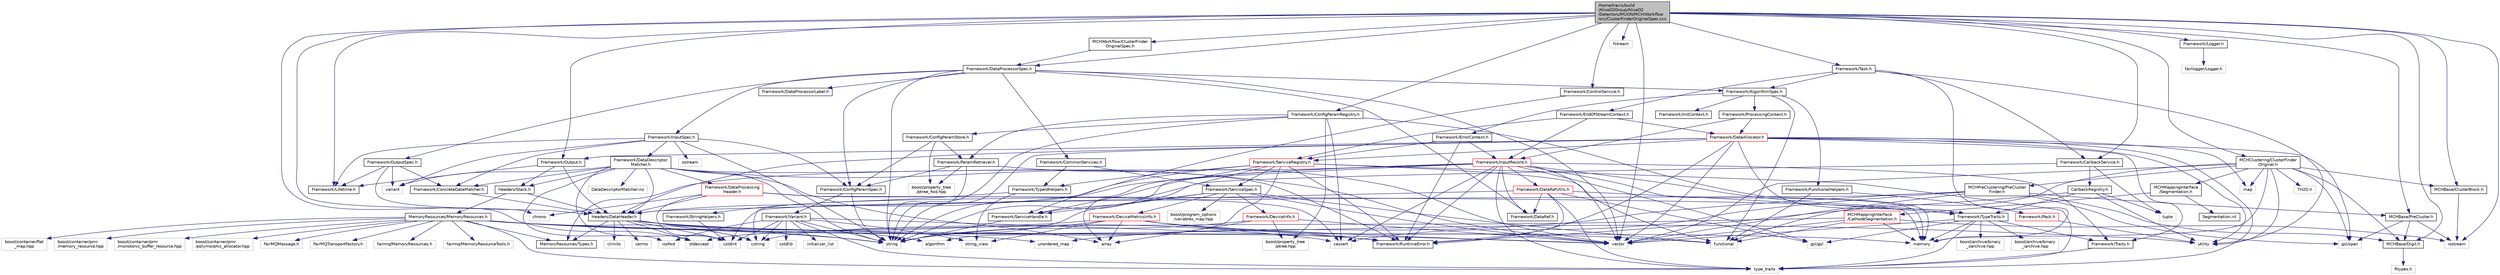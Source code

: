 digraph "/home/travis/build/AliceO2Group/AliceO2/Detectors/MUON/MCH/Workflow/src/ClusterFinderOriginalSpec.cxx"
{
 // INTERACTIVE_SVG=YES
  bgcolor="transparent";
  edge [fontname="Helvetica",fontsize="10",labelfontname="Helvetica",labelfontsize="10"];
  node [fontname="Helvetica",fontsize="10",shape=record];
  Node0 [label="/home/travis/build\l/AliceO2Group/AliceO2\l/Detectors/MUON/MCH/Workflow\l/src/ClusterFinderOriginalSpec.cxx",height=0.2,width=0.4,color="black", fillcolor="grey75", style="filled", fontcolor="black"];
  Node0 -> Node1 [color="midnightblue",fontsize="10",style="solid",fontname="Helvetica"];
  Node1 [label="MCHWorkflow/ClusterFinder\lOriginalSpec.h",height=0.2,width=0.4,color="black",URL="$d2/db4/ClusterFinderOriginalSpec_8h.html",tooltip="Definition of a data processor to run the original MLEM cluster finder. "];
  Node1 -> Node2 [color="midnightblue",fontsize="10",style="solid",fontname="Helvetica"];
  Node2 [label="Framework/DataProcessorSpec.h",height=0.2,width=0.4,color="black",URL="$d0/df4/DataProcessorSpec_8h.html"];
  Node2 -> Node3 [color="midnightblue",fontsize="10",style="solid",fontname="Helvetica"];
  Node3 [label="Framework/AlgorithmSpec.h",height=0.2,width=0.4,color="black",URL="$d0/d14/AlgorithmSpec_8h.html"];
  Node3 -> Node4 [color="midnightblue",fontsize="10",style="solid",fontname="Helvetica"];
  Node4 [label="Framework/ProcessingContext.h",height=0.2,width=0.4,color="black",URL="$de/d6a/ProcessingContext_8h.html"];
  Node4 -> Node5 [color="midnightblue",fontsize="10",style="solid",fontname="Helvetica"];
  Node5 [label="Framework/InputRecord.h",height=0.2,width=0.4,color="red",URL="$d6/d5c/InputRecord_8h.html"];
  Node5 -> Node6 [color="midnightblue",fontsize="10",style="solid",fontname="Helvetica"];
  Node6 [label="Framework/DataRef.h",height=0.2,width=0.4,color="black",URL="$d5/dfb/DataRef_8h.html"];
  Node5 -> Node7 [color="midnightblue",fontsize="10",style="solid",fontname="Helvetica"];
  Node7 [label="Framework/DataRefUtils.h",height=0.2,width=0.4,color="red",URL="$d5/db8/DataRefUtils_8h.html"];
  Node7 -> Node6 [color="midnightblue",fontsize="10",style="solid",fontname="Helvetica"];
  Node7 -> Node23 [color="midnightblue",fontsize="10",style="solid",fontname="Helvetica"];
  Node23 [label="Framework/TypeTraits.h",height=0.2,width=0.4,color="black",URL="$d0/d95/TypeTraits_8h.html"];
  Node23 -> Node24 [color="midnightblue",fontsize="10",style="solid",fontname="Helvetica"];
  Node24 [label="type_traits",height=0.2,width=0.4,color="grey75"];
  Node23 -> Node25 [color="midnightblue",fontsize="10",style="solid",fontname="Helvetica"];
  Node25 [label="vector",height=0.2,width=0.4,color="grey75"];
  Node23 -> Node18 [color="midnightblue",fontsize="10",style="solid",fontname="Helvetica"];
  Node18 [label="memory",height=0.2,width=0.4,color="grey75"];
  Node23 -> Node26 [color="midnightblue",fontsize="10",style="solid",fontname="Helvetica"];
  Node26 [label="Framework/Traits.h",height=0.2,width=0.4,color="black",URL="$db/d31/Traits_8h.html"];
  Node26 -> Node24 [color="midnightblue",fontsize="10",style="solid",fontname="Helvetica"];
  Node23 -> Node27 [color="midnightblue",fontsize="10",style="solid",fontname="Helvetica"];
  Node27 [label="boost/archive/binary\l_iarchive.hpp",height=0.2,width=0.4,color="grey75"];
  Node23 -> Node28 [color="midnightblue",fontsize="10",style="solid",fontname="Helvetica"];
  Node28 [label="boost/archive/binary\l_oarchive.hpp",height=0.2,width=0.4,color="grey75"];
  Node23 -> Node29 [color="midnightblue",fontsize="10",style="solid",fontname="Helvetica"];
  Node29 [label="gsl/gsl",height=0.2,width=0.4,color="grey75"];
  Node7 -> Node46 [color="midnightblue",fontsize="10",style="solid",fontname="Helvetica"];
  Node46 [label="Headers/DataHeader.h",height=0.2,width=0.4,color="black",URL="$dc/dcd/DataHeader_8h.html"];
  Node46 -> Node47 [color="midnightblue",fontsize="10",style="solid",fontname="Helvetica"];
  Node47 [label="cstdint",height=0.2,width=0.4,color="grey75"];
  Node46 -> Node18 [color="midnightblue",fontsize="10",style="solid",fontname="Helvetica"];
  Node46 -> Node48 [color="midnightblue",fontsize="10",style="solid",fontname="Helvetica"];
  Node48 [label="cassert",height=0.2,width=0.4,color="grey75"];
  Node46 -> Node49 [color="midnightblue",fontsize="10",style="solid",fontname="Helvetica"];
  Node49 [label="cstring",height=0.2,width=0.4,color="grey75"];
  Node46 -> Node50 [color="midnightblue",fontsize="10",style="solid",fontname="Helvetica"];
  Node50 [label="algorithm",height=0.2,width=0.4,color="grey75"];
  Node46 -> Node51 [color="midnightblue",fontsize="10",style="solid",fontname="Helvetica"];
  Node51 [label="stdexcept",height=0.2,width=0.4,color="grey75"];
  Node46 -> Node52 [color="midnightblue",fontsize="10",style="solid",fontname="Helvetica"];
  Node52 [label="string",height=0.2,width=0.4,color="grey75"];
  Node46 -> Node53 [color="midnightblue",fontsize="10",style="solid",fontname="Helvetica"];
  Node53 [label="climits",height=0.2,width=0.4,color="grey75"];
  Node46 -> Node20 [color="midnightblue",fontsize="10",style="solid",fontname="Helvetica"];
  Node20 [label="MemoryResources/Types.h",height=0.2,width=0.4,color="black",URL="$d7/df8/Types_8h.html"];
  Node46 -> Node54 [color="midnightblue",fontsize="10",style="solid",fontname="Helvetica"];
  Node54 [label="cerrno",height=0.2,width=0.4,color="grey75"];
  Node7 -> Node11 [color="midnightblue",fontsize="10",style="solid",fontname="Helvetica"];
  Node11 [label="Framework/RuntimeError.h",height=0.2,width=0.4,color="black",URL="$d1/d76/RuntimeError_8h.html"];
  Node7 -> Node29 [color="midnightblue",fontsize="10",style="solid",fontname="Helvetica"];
  Node7 -> Node24 [color="midnightblue",fontsize="10",style="solid",fontname="Helvetica"];
  Node5 -> Node23 [color="midnightblue",fontsize="10",style="solid",fontname="Helvetica"];
  Node5 -> Node26 [color="midnightblue",fontsize="10",style="solid",fontname="Helvetica"];
  Node5 -> Node11 [color="midnightblue",fontsize="10",style="solid",fontname="Helvetica"];
  Node5 -> Node20 [color="midnightblue",fontsize="10",style="solid",fontname="Helvetica"];
  Node5 -> Node46 [color="midnightblue",fontsize="10",style="solid",fontname="Helvetica"];
  Node5 -> Node29 [color="midnightblue",fontsize="10",style="solid",fontname="Helvetica"];
  Node5 -> Node52 [color="midnightblue",fontsize="10",style="solid",fontname="Helvetica"];
  Node5 -> Node25 [color="midnightblue",fontsize="10",style="solid",fontname="Helvetica"];
  Node5 -> Node49 [color="midnightblue",fontsize="10",style="solid",fontname="Helvetica"];
  Node5 -> Node48 [color="midnightblue",fontsize="10",style="solid",fontname="Helvetica"];
  Node5 -> Node18 [color="midnightblue",fontsize="10",style="solid",fontname="Helvetica"];
  Node5 -> Node24 [color="midnightblue",fontsize="10",style="solid",fontname="Helvetica"];
  Node4 -> Node93 [color="midnightblue",fontsize="10",style="solid",fontname="Helvetica"];
  Node93 [label="Framework/DataAllocator.h",height=0.2,width=0.4,color="red",URL="$d1/d28/DataAllocator_8h.html"];
  Node93 -> Node82 [color="midnightblue",fontsize="10",style="solid",fontname="Helvetica"];
  Node82 [label="Framework/Output.h",height=0.2,width=0.4,color="black",URL="$d3/ddf/Output_8h.html"];
  Node82 -> Node46 [color="midnightblue",fontsize="10",style="solid",fontname="Helvetica"];
  Node82 -> Node55 [color="midnightblue",fontsize="10",style="solid",fontname="Helvetica"];
  Node55 [label="Framework/Lifetime.h",height=0.2,width=0.4,color="black",URL="$dc/dca/Lifetime_8h.html"];
  Node82 -> Node63 [color="midnightblue",fontsize="10",style="solid",fontname="Helvetica"];
  Node63 [label="Headers/Stack.h",height=0.2,width=0.4,color="black",URL="$d4/d00/Headers_2include_2Headers_2Stack_8h.html"];
  Node63 -> Node64 [color="midnightblue",fontsize="10",style="solid",fontname="Helvetica"];
  Node64 [label="MemoryResources/MemoryResources.h",height=0.2,width=0.4,color="black",URL="$dc/d03/MemoryResources_8h.html"];
  Node64 -> Node65 [color="midnightblue",fontsize="10",style="solid",fontname="Helvetica"];
  Node65 [label="boost/container/flat\l_map.hpp",height=0.2,width=0.4,color="grey75"];
  Node64 -> Node66 [color="midnightblue",fontsize="10",style="solid",fontname="Helvetica"];
  Node66 [label="boost/container/pmr\l/memory_resource.hpp",height=0.2,width=0.4,color="grey75"];
  Node64 -> Node67 [color="midnightblue",fontsize="10",style="solid",fontname="Helvetica"];
  Node67 [label="boost/container/pmr\l/monotonic_buffer_resource.hpp",height=0.2,width=0.4,color="grey75"];
  Node64 -> Node68 [color="midnightblue",fontsize="10",style="solid",fontname="Helvetica"];
  Node68 [label="boost/container/pmr\l/polymorphic_allocator.hpp",height=0.2,width=0.4,color="grey75"];
  Node64 -> Node49 [color="midnightblue",fontsize="10",style="solid",fontname="Helvetica"];
  Node64 -> Node52 [color="midnightblue",fontsize="10",style="solid",fontname="Helvetica"];
  Node64 -> Node24 [color="midnightblue",fontsize="10",style="solid",fontname="Helvetica"];
  Node64 -> Node31 [color="midnightblue",fontsize="10",style="solid",fontname="Helvetica"];
  Node31 [label="utility",height=0.2,width=0.4,color="grey75"];
  Node64 -> Node25 [color="midnightblue",fontsize="10",style="solid",fontname="Helvetica"];
  Node64 -> Node69 [color="midnightblue",fontsize="10",style="solid",fontname="Helvetica"];
  Node69 [label="unordered_map",height=0.2,width=0.4,color="grey75"];
  Node64 -> Node70 [color="midnightblue",fontsize="10",style="solid",fontname="Helvetica"];
  Node70 [label="FairMQMessage.h",height=0.2,width=0.4,color="grey75"];
  Node64 -> Node71 [color="midnightblue",fontsize="10",style="solid",fontname="Helvetica"];
  Node71 [label="FairMQTransportFactory.h",height=0.2,width=0.4,color="grey75"];
  Node64 -> Node72 [color="midnightblue",fontsize="10",style="solid",fontname="Helvetica"];
  Node72 [label="fairmq/MemoryResources.h",height=0.2,width=0.4,color="grey75"];
  Node64 -> Node73 [color="midnightblue",fontsize="10",style="solid",fontname="Helvetica"];
  Node73 [label="fairmq/MemoryResourceTools.h",height=0.2,width=0.4,color="grey75"];
  Node64 -> Node20 [color="midnightblue",fontsize="10",style="solid",fontname="Helvetica"];
  Node63 -> Node46 [color="midnightblue",fontsize="10",style="solid",fontname="Helvetica"];
  Node93 -> Node23 [color="midnightblue",fontsize="10",style="solid",fontname="Helvetica"];
  Node93 -> Node26 [color="midnightblue",fontsize="10",style="solid",fontname="Helvetica"];
  Node93 -> Node106 [color="midnightblue",fontsize="10",style="solid",fontname="Helvetica"];
  Node106 [label="Framework/ServiceRegistry.h",height=0.2,width=0.4,color="red",URL="$d8/d17/ServiceRegistry_8h.html"];
  Node106 -> Node107 [color="midnightblue",fontsize="10",style="solid",fontname="Helvetica"];
  Node107 [label="Framework/ServiceHandle.h",height=0.2,width=0.4,color="black",URL="$d3/d28/ServiceHandle_8h.html"];
  Node107 -> Node52 [color="midnightblue",fontsize="10",style="solid",fontname="Helvetica"];
  Node106 -> Node108 [color="midnightblue",fontsize="10",style="solid",fontname="Helvetica"];
  Node108 [label="Framework/ServiceSpec.h",height=0.2,width=0.4,color="black",URL="$d4/d61/ServiceSpec_8h.html"];
  Node108 -> Node107 [color="midnightblue",fontsize="10",style="solid",fontname="Helvetica"];
  Node108 -> Node109 [color="midnightblue",fontsize="10",style="solid",fontname="Helvetica"];
  Node109 [label="Framework/DeviceMetricsInfo.h",height=0.2,width=0.4,color="red",URL="$dc/df0/DeviceMetricsInfo_8h.html"];
  Node109 -> Node11 [color="midnightblue",fontsize="10",style="solid",fontname="Helvetica"];
  Node109 -> Node32 [color="midnightblue",fontsize="10",style="solid",fontname="Helvetica"];
  Node32 [label="array",height=0.2,width=0.4,color="grey75"];
  Node109 -> Node49 [color="midnightblue",fontsize="10",style="solid",fontname="Helvetica"];
  Node109 -> Node88 [color="midnightblue",fontsize="10",style="solid",fontname="Helvetica"];
  Node88 [label="functional",height=0.2,width=0.4,color="grey75"];
  Node109 -> Node52 [color="midnightblue",fontsize="10",style="solid",fontname="Helvetica"];
  Node109 -> Node80 [color="midnightblue",fontsize="10",style="solid",fontname="Helvetica"];
  Node80 [label="string_view",height=0.2,width=0.4,color="grey75"];
  Node109 -> Node25 [color="midnightblue",fontsize="10",style="solid",fontname="Helvetica"];
  Node108 -> Node110 [color="midnightblue",fontsize="10",style="solid",fontname="Helvetica"];
  Node110 [label="Framework/DeviceInfo.h",height=0.2,width=0.4,color="red",URL="$d7/d58/DeviceInfo_8h.html"];
  Node110 -> Node52 [color="midnightblue",fontsize="10",style="solid",fontname="Helvetica"];
  Node110 -> Node25 [color="midnightblue",fontsize="10",style="solid",fontname="Helvetica"];
  Node110 -> Node32 [color="midnightblue",fontsize="10",style="solid",fontname="Helvetica"];
  Node110 -> Node116 [color="midnightblue",fontsize="10",style="solid",fontname="Helvetica"];
  Node116 [label="boost/property_tree\l/ptree.hpp",height=0.2,width=0.4,color="grey75"];
  Node108 -> Node88 [color="midnightblue",fontsize="10",style="solid",fontname="Helvetica"];
  Node108 -> Node52 [color="midnightblue",fontsize="10",style="solid",fontname="Helvetica"];
  Node108 -> Node25 [color="midnightblue",fontsize="10",style="solid",fontname="Helvetica"];
  Node108 -> Node117 [color="midnightblue",fontsize="10",style="solid",fontname="Helvetica"];
  Node117 [label="boost/program_options\l/variables_map.hpp",height=0.2,width=0.4,color="grey75"];
  Node106 -> Node119 [color="midnightblue",fontsize="10",style="solid",fontname="Helvetica"];
  Node119 [label="Framework/TypeIdHelpers.h",height=0.2,width=0.4,color="black",URL="$d2/d9a/TypeIdHelpers_8h.html"];
  Node119 -> Node80 [color="midnightblue",fontsize="10",style="solid",fontname="Helvetica"];
  Node119 -> Node120 [color="midnightblue",fontsize="10",style="solid",fontname="Helvetica"];
  Node120 [label="Framework/StringHelpers.h",height=0.2,width=0.4,color="black",URL="$db/dff/StringHelpers_8h.html"];
  Node120 -> Node47 [color="midnightblue",fontsize="10",style="solid",fontname="Helvetica"];
  Node106 -> Node11 [color="midnightblue",fontsize="10",style="solid",fontname="Helvetica"];
  Node106 -> Node50 [color="midnightblue",fontsize="10",style="solid",fontname="Helvetica"];
  Node106 -> Node32 [color="midnightblue",fontsize="10",style="solid",fontname="Helvetica"];
  Node106 -> Node88 [color="midnightblue",fontsize="10",style="solid",fontname="Helvetica"];
  Node106 -> Node52 [color="midnightblue",fontsize="10",style="solid",fontname="Helvetica"];
  Node106 -> Node24 [color="midnightblue",fontsize="10",style="solid",fontname="Helvetica"];
  Node93 -> Node11 [color="midnightblue",fontsize="10",style="solid",fontname="Helvetica"];
  Node93 -> Node46 [color="midnightblue",fontsize="10",style="solid",fontname="Helvetica"];
  Node93 -> Node17 [color="midnightblue",fontsize="10",style="solid",fontname="Helvetica"];
  Node17 [label="gsl/span",height=0.2,width=0.4,color="grey75"];
  Node93 -> Node25 [color="midnightblue",fontsize="10",style="solid",fontname="Helvetica"];
  Node93 -> Node34 [color="midnightblue",fontsize="10",style="solid",fontname="Helvetica"];
  Node34 [label="map",height=0.2,width=0.4,color="grey75"];
  Node93 -> Node52 [color="midnightblue",fontsize="10",style="solid",fontname="Helvetica"];
  Node93 -> Node31 [color="midnightblue",fontsize="10",style="solid",fontname="Helvetica"];
  Node93 -> Node24 [color="midnightblue",fontsize="10",style="solid",fontname="Helvetica"];
  Node3 -> Node125 [color="midnightblue",fontsize="10",style="solid",fontname="Helvetica"];
  Node125 [label="Framework/ErrorContext.h",height=0.2,width=0.4,color="black",URL="$d7/dad/ErrorContext_8h.html"];
  Node125 -> Node5 [color="midnightblue",fontsize="10",style="solid",fontname="Helvetica"];
  Node125 -> Node106 [color="midnightblue",fontsize="10",style="solid",fontname="Helvetica"];
  Node125 -> Node11 [color="midnightblue",fontsize="10",style="solid",fontname="Helvetica"];
  Node3 -> Node126 [color="midnightblue",fontsize="10",style="solid",fontname="Helvetica"];
  Node126 [label="Framework/InitContext.h",height=0.2,width=0.4,color="black",URL="$d4/d2b/InitContext_8h.html"];
  Node3 -> Node127 [color="midnightblue",fontsize="10",style="solid",fontname="Helvetica"];
  Node127 [label="Framework/FunctionalHelpers.h",height=0.2,width=0.4,color="black",URL="$de/d9b/FunctionalHelpers_8h.html"];
  Node127 -> Node128 [color="midnightblue",fontsize="10",style="solid",fontname="Helvetica"];
  Node128 [label="Framework/Pack.h",height=0.2,width=0.4,color="red",URL="$dd/dce/Pack_8h.html"];
  Node128 -> Node31 [color="midnightblue",fontsize="10",style="solid",fontname="Helvetica"];
  Node127 -> Node88 [color="midnightblue",fontsize="10",style="solid",fontname="Helvetica"];
  Node3 -> Node88 [color="midnightblue",fontsize="10",style="solid",fontname="Helvetica"];
  Node2 -> Node76 [color="midnightblue",fontsize="10",style="solid",fontname="Helvetica"];
  Node76 [label="Framework/ConfigParamSpec.h",height=0.2,width=0.4,color="black",URL="$d0/d1c/ConfigParamSpec_8h.html"];
  Node76 -> Node77 [color="midnightblue",fontsize="10",style="solid",fontname="Helvetica"];
  Node77 [label="Framework/Variant.h",height=0.2,width=0.4,color="black",URL="$de/d56/Variant_8h.html"];
  Node77 -> Node11 [color="midnightblue",fontsize="10",style="solid",fontname="Helvetica"];
  Node77 -> Node24 [color="midnightblue",fontsize="10",style="solid",fontname="Helvetica"];
  Node77 -> Node49 [color="midnightblue",fontsize="10",style="solid",fontname="Helvetica"];
  Node77 -> Node47 [color="midnightblue",fontsize="10",style="solid",fontname="Helvetica"];
  Node77 -> Node78 [color="midnightblue",fontsize="10",style="solid",fontname="Helvetica"];
  Node78 [label="cstdlib",height=0.2,width=0.4,color="grey75"];
  Node77 -> Node74 [color="midnightblue",fontsize="10",style="solid",fontname="Helvetica"];
  Node74 [label="iosfwd",height=0.2,width=0.4,color="grey75"];
  Node77 -> Node79 [color="midnightblue",fontsize="10",style="solid",fontname="Helvetica"];
  Node79 [label="initializer_list",height=0.2,width=0.4,color="grey75"];
  Node77 -> Node80 [color="midnightblue",fontsize="10",style="solid",fontname="Helvetica"];
  Node77 -> Node52 [color="midnightblue",fontsize="10",style="solid",fontname="Helvetica"];
  Node76 -> Node52 [color="midnightblue",fontsize="10",style="solid",fontname="Helvetica"];
  Node2 -> Node129 [color="midnightblue",fontsize="10",style="solid",fontname="Helvetica"];
  Node129 [label="Framework/DataProcessorLabel.h",height=0.2,width=0.4,color="black",URL="$d1/df2/DataProcessorLabel_8h.html"];
  Node2 -> Node6 [color="midnightblue",fontsize="10",style="solid",fontname="Helvetica"];
  Node2 -> Node58 [color="midnightblue",fontsize="10",style="solid",fontname="Helvetica"];
  Node58 [label="Framework/InputSpec.h",height=0.2,width=0.4,color="black",URL="$d5/d3f/InputSpec_8h.html"];
  Node58 -> Node55 [color="midnightblue",fontsize="10",style="solid",fontname="Helvetica"];
  Node58 -> Node56 [color="midnightblue",fontsize="10",style="solid",fontname="Helvetica"];
  Node56 [label="Framework/ConcreteDataMatcher.h",height=0.2,width=0.4,color="black",URL="$d0/d1b/ConcreteDataMatcher_8h.html"];
  Node56 -> Node46 [color="midnightblue",fontsize="10",style="solid",fontname="Helvetica"];
  Node58 -> Node59 [color="midnightblue",fontsize="10",style="solid",fontname="Helvetica"];
  Node59 [label="Framework/DataDescriptor\lMatcher.h",height=0.2,width=0.4,color="black",URL="$d3/da3/DataDescriptorMatcher_8h.html"];
  Node59 -> Node56 [color="midnightblue",fontsize="10",style="solid",fontname="Helvetica"];
  Node59 -> Node60 [color="midnightblue",fontsize="10",style="solid",fontname="Helvetica"];
  Node60 [label="Framework/DataProcessing\lHeader.h",height=0.2,width=0.4,color="red",URL="$d6/dc9/DataProcessingHeader_8h.html"];
  Node60 -> Node46 [color="midnightblue",fontsize="10",style="solid",fontname="Helvetica"];
  Node60 -> Node47 [color="midnightblue",fontsize="10",style="solid",fontname="Helvetica"];
  Node60 -> Node18 [color="midnightblue",fontsize="10",style="solid",fontname="Helvetica"];
  Node60 -> Node48 [color="midnightblue",fontsize="10",style="solid",fontname="Helvetica"];
  Node60 -> Node62 [color="midnightblue",fontsize="10",style="solid",fontname="Helvetica"];
  Node62 [label="chrono",height=0.2,width=0.4,color="grey75"];
  Node59 -> Node11 [color="midnightblue",fontsize="10",style="solid",fontname="Helvetica"];
  Node59 -> Node46 [color="midnightblue",fontsize="10",style="solid",fontname="Helvetica"];
  Node59 -> Node63 [color="midnightblue",fontsize="10",style="solid",fontname="Helvetica"];
  Node59 -> Node32 [color="midnightblue",fontsize="10",style="solid",fontname="Helvetica"];
  Node59 -> Node47 [color="midnightblue",fontsize="10",style="solid",fontname="Helvetica"];
  Node59 -> Node74 [color="midnightblue",fontsize="10",style="solid",fontname="Helvetica"];
  Node59 -> Node52 [color="midnightblue",fontsize="10",style="solid",fontname="Helvetica"];
  Node59 -> Node57 [color="midnightblue",fontsize="10",style="solid",fontname="Helvetica"];
  Node57 [label="variant",height=0.2,width=0.4,color="grey75"];
  Node59 -> Node25 [color="midnightblue",fontsize="10",style="solid",fontname="Helvetica"];
  Node59 -> Node75 [color="midnightblue",fontsize="10",style="solid",fontname="Helvetica"];
  Node75 [label="DataDescriptorMatcher.inc",height=0.2,width=0.4,color="grey75"];
  Node58 -> Node76 [color="midnightblue",fontsize="10",style="solid",fontname="Helvetica"];
  Node58 -> Node52 [color="midnightblue",fontsize="10",style="solid",fontname="Helvetica"];
  Node58 -> Node81 [color="midnightblue",fontsize="10",style="solid",fontname="Helvetica"];
  Node81 [label="ostream",height=0.2,width=0.4,color="grey75"];
  Node58 -> Node57 [color="midnightblue",fontsize="10",style="solid",fontname="Helvetica"];
  Node2 -> Node45 [color="midnightblue",fontsize="10",style="solid",fontname="Helvetica"];
  Node45 [label="Framework/OutputSpec.h",height=0.2,width=0.4,color="black",URL="$db/d2d/OutputSpec_8h.html"];
  Node45 -> Node46 [color="midnightblue",fontsize="10",style="solid",fontname="Helvetica"];
  Node45 -> Node55 [color="midnightblue",fontsize="10",style="solid",fontname="Helvetica"];
  Node45 -> Node56 [color="midnightblue",fontsize="10",style="solid",fontname="Helvetica"];
  Node45 -> Node57 [color="midnightblue",fontsize="10",style="solid",fontname="Helvetica"];
  Node2 -> Node130 [color="midnightblue",fontsize="10",style="solid",fontname="Helvetica"];
  Node130 [label="Framework/CommonServices.h",height=0.2,width=0.4,color="black",URL="$d8/d02/CommonServices_8h.html"];
  Node130 -> Node108 [color="midnightblue",fontsize="10",style="solid",fontname="Helvetica"];
  Node130 -> Node119 [color="midnightblue",fontsize="10",style="solid",fontname="Helvetica"];
  Node2 -> Node52 [color="midnightblue",fontsize="10",style="solid",fontname="Helvetica"];
  Node2 -> Node25 [color="midnightblue",fontsize="10",style="solid",fontname="Helvetica"];
  Node0 -> Node131 [color="midnightblue",fontsize="10",style="solid",fontname="Helvetica"];
  Node131 [label="iostream",height=0.2,width=0.4,color="grey75"];
  Node0 -> Node132 [color="midnightblue",fontsize="10",style="solid",fontname="Helvetica"];
  Node132 [label="fstream",height=0.2,width=0.4,color="grey75"];
  Node0 -> Node62 [color="midnightblue",fontsize="10",style="solid",fontname="Helvetica"];
  Node0 -> Node25 [color="midnightblue",fontsize="10",style="solid",fontname="Helvetica"];
  Node0 -> Node51 [color="midnightblue",fontsize="10",style="solid",fontname="Helvetica"];
  Node0 -> Node133 [color="midnightblue",fontsize="10",style="solid",fontname="Helvetica"];
  Node133 [label="Framework/CallbackService.h",height=0.2,width=0.4,color="black",URL="$d9/d7f/CallbackService_8h.html"];
  Node133 -> Node134 [color="midnightblue",fontsize="10",style="solid",fontname="Helvetica"];
  Node134 [label="CallbackRegistry.h",height=0.2,width=0.4,color="black",URL="$d7/d3e/CallbackRegistry_8h.html",tooltip="A generic registry for callbacks. "];
  Node134 -> Node23 [color="midnightblue",fontsize="10",style="solid",fontname="Helvetica"];
  Node134 -> Node11 [color="midnightblue",fontsize="10",style="solid",fontname="Helvetica"];
  Node134 -> Node135 [color="midnightblue",fontsize="10",style="solid",fontname="Helvetica"];
  Node135 [label="tuple",height=0.2,width=0.4,color="grey75"];
  Node134 -> Node31 [color="midnightblue",fontsize="10",style="solid",fontname="Helvetica"];
  Node133 -> Node107 [color="midnightblue",fontsize="10",style="solid",fontname="Helvetica"];
  Node133 -> Node135 [color="midnightblue",fontsize="10",style="solid",fontname="Helvetica"];
  Node0 -> Node136 [color="midnightblue",fontsize="10",style="solid",fontname="Helvetica"];
  Node136 [label="Framework/ConfigParamRegistry.h",height=0.2,width=0.4,color="black",URL="$de/dc6/ConfigParamRegistry_8h.html"];
  Node136 -> Node137 [color="midnightblue",fontsize="10",style="solid",fontname="Helvetica"];
  Node137 [label="Framework/ParamRetriever.h",height=0.2,width=0.4,color="black",URL="$df/d72/ParamRetriever_8h.html"];
  Node137 -> Node76 [color="midnightblue",fontsize="10",style="solid",fontname="Helvetica"];
  Node137 -> Node138 [color="midnightblue",fontsize="10",style="solid",fontname="Helvetica"];
  Node138 [label="boost/property_tree\l/ptree_fwd.hpp",height=0.2,width=0.4,color="grey75"];
  Node137 -> Node52 [color="midnightblue",fontsize="10",style="solid",fontname="Helvetica"];
  Node137 -> Node25 [color="midnightblue",fontsize="10",style="solid",fontname="Helvetica"];
  Node136 -> Node139 [color="midnightblue",fontsize="10",style="solid",fontname="Helvetica"];
  Node139 [label="Framework/ConfigParamStore.h",height=0.2,width=0.4,color="black",URL="$dd/daf/ConfigParamStore_8h.html"];
  Node139 -> Node137 [color="midnightblue",fontsize="10",style="solid",fontname="Helvetica"];
  Node139 -> Node76 [color="midnightblue",fontsize="10",style="solid",fontname="Helvetica"];
  Node139 -> Node138 [color="midnightblue",fontsize="10",style="solid",fontname="Helvetica"];
  Node136 -> Node116 [color="midnightblue",fontsize="10",style="solid",fontname="Helvetica"];
  Node136 -> Node18 [color="midnightblue",fontsize="10",style="solid",fontname="Helvetica"];
  Node136 -> Node52 [color="midnightblue",fontsize="10",style="solid",fontname="Helvetica"];
  Node136 -> Node48 [color="midnightblue",fontsize="10",style="solid",fontname="Helvetica"];
  Node0 -> Node140 [color="midnightblue",fontsize="10",style="solid",fontname="Helvetica"];
  Node140 [label="Framework/ControlService.h",height=0.2,width=0.4,color="black",URL="$d2/d43/ControlService_8h.html"];
  Node140 -> Node107 [color="midnightblue",fontsize="10",style="solid",fontname="Helvetica"];
  Node0 -> Node2 [color="midnightblue",fontsize="10",style="solid",fontname="Helvetica"];
  Node0 -> Node55 [color="midnightblue",fontsize="10",style="solid",fontname="Helvetica"];
  Node0 -> Node82 [color="midnightblue",fontsize="10",style="solid",fontname="Helvetica"];
  Node0 -> Node141 [color="midnightblue",fontsize="10",style="solid",fontname="Helvetica"];
  Node141 [label="Framework/Task.h",height=0.2,width=0.4,color="black",URL="$df/d4f/Task_8h.html"];
  Node141 -> Node3 [color="midnightblue",fontsize="10",style="solid",fontname="Helvetica"];
  Node141 -> Node133 [color="midnightblue",fontsize="10",style="solid",fontname="Helvetica"];
  Node141 -> Node142 [color="midnightblue",fontsize="10",style="solid",fontname="Helvetica"];
  Node142 [label="Framework/EndOfStreamContext.h",height=0.2,width=0.4,color="black",URL="$d0/d77/EndOfStreamContext_8h.html"];
  Node142 -> Node5 [color="midnightblue",fontsize="10",style="solid",fontname="Helvetica"];
  Node142 -> Node106 [color="midnightblue",fontsize="10",style="solid",fontname="Helvetica"];
  Node142 -> Node93 [color="midnightblue",fontsize="10",style="solid",fontname="Helvetica"];
  Node141 -> Node31 [color="midnightblue",fontsize="10",style="solid",fontname="Helvetica"];
  Node141 -> Node18 [color="midnightblue",fontsize="10",style="solid",fontname="Helvetica"];
  Node0 -> Node143 [color="midnightblue",fontsize="10",style="solid",fontname="Helvetica"];
  Node143 [label="Framework/Logger.h",height=0.2,width=0.4,color="black",URL="$dd/da4/Logger_8h.html"];
  Node143 -> Node144 [color="midnightblue",fontsize="10",style="solid",fontname="Helvetica"];
  Node144 [label="fairlogger/Logger.h",height=0.2,width=0.4,color="grey75"];
  Node0 -> Node145 [color="midnightblue",fontsize="10",style="solid",fontname="Helvetica"];
  Node145 [label="MCHBase/Digit.h",height=0.2,width=0.4,color="black",URL="$d8/d72/Detectors_2MUON_2MCH_2Base_2include_2MCHBase_2Digit_8h.html"];
  Node145 -> Node146 [color="midnightblue",fontsize="10",style="solid",fontname="Helvetica"];
  Node146 [label="Rtypes.h",height=0.2,width=0.4,color="grey75"];
  Node0 -> Node147 [color="midnightblue",fontsize="10",style="solid",fontname="Helvetica"];
  Node147 [label="MCHBase/PreCluster.h",height=0.2,width=0.4,color="black",URL="$d3/d39/MCH_2Base_2include_2MCHBase_2PreCluster_8h.html"];
  Node147 -> Node131 [color="midnightblue",fontsize="10",style="solid",fontname="Helvetica"];
  Node147 -> Node17 [color="midnightblue",fontsize="10",style="solid",fontname="Helvetica"];
  Node147 -> Node145 [color="midnightblue",fontsize="10",style="solid",fontname="Helvetica"];
  Node0 -> Node148 [color="midnightblue",fontsize="10",style="solid",fontname="Helvetica"];
  Node148 [label="MCHBase/ClusterBlock.h",height=0.2,width=0.4,color="black",URL="$d3/db8/ClusterBlock_8h.html",tooltip="Definition of the MCH cluster minimal structure. "];
  Node148 -> Node131 [color="midnightblue",fontsize="10",style="solid",fontname="Helvetica"];
  Node0 -> Node149 [color="midnightblue",fontsize="10",style="solid",fontname="Helvetica"];
  Node149 [label="MCHClustering/ClusterFinder\lOriginal.h",height=0.2,width=0.4,color="black",URL="$db/d3a/ClusterFinderOriginal_8h.html",tooltip="Definition of a class to reconstruct clusters with the original MLEM algorithm. "];
  Node149 -> Node88 [color="midnightblue",fontsize="10",style="solid",fontname="Helvetica"];
  Node149 -> Node34 [color="midnightblue",fontsize="10",style="solid",fontname="Helvetica"];
  Node149 -> Node18 [color="midnightblue",fontsize="10",style="solid",fontname="Helvetica"];
  Node149 -> Node31 [color="midnightblue",fontsize="10",style="solid",fontname="Helvetica"];
  Node149 -> Node25 [color="midnightblue",fontsize="10",style="solid",fontname="Helvetica"];
  Node149 -> Node17 [color="midnightblue",fontsize="10",style="solid",fontname="Helvetica"];
  Node149 -> Node150 [color="midnightblue",fontsize="10",style="solid",fontname="Helvetica"];
  Node150 [label="TH2D.h",height=0.2,width=0.4,color="grey75"];
  Node149 -> Node145 [color="midnightblue",fontsize="10",style="solid",fontname="Helvetica"];
  Node149 -> Node148 [color="midnightblue",fontsize="10",style="solid",fontname="Helvetica"];
  Node149 -> Node151 [color="midnightblue",fontsize="10",style="solid",fontname="Helvetica"];
  Node151 [label="MCHMappingInterface\l/Segmentation.h",height=0.2,width=0.4,color="black",URL="$d6/d1f/MUON_2MCH_2Mapping_2Interface_2include_2MCHMappingInterface_2Segmentation_8h.html"];
  Node151 -> Node152 [color="midnightblue",fontsize="10",style="solid",fontname="Helvetica"];
  Node152 [label="MCHMappingInterface\l/CathodeSegmentation.h",height=0.2,width=0.4,color="red",URL="$df/db6/CathodeSegmentation_8h.html"];
  Node152 -> Node51 [color="midnightblue",fontsize="10",style="solid",fontname="Helvetica"];
  Node152 -> Node18 [color="midnightblue",fontsize="10",style="solid",fontname="Helvetica"];
  Node152 -> Node131 [color="midnightblue",fontsize="10",style="solid",fontname="Helvetica"];
  Node152 -> Node25 [color="midnightblue",fontsize="10",style="solid",fontname="Helvetica"];
  Node152 -> Node88 [color="midnightblue",fontsize="10",style="solid",fontname="Helvetica"];
  Node151 -> Node156 [color="midnightblue",fontsize="10",style="solid",fontname="Helvetica"];
  Node156 [label="Segmentation.inl",height=0.2,width=0.4,color="black",URL="$d0/d5f/Segmentation_8inl.html"];
  Node149 -> Node157 [color="midnightblue",fontsize="10",style="solid",fontname="Helvetica"];
  Node157 [label="MCHPreClustering/PreCluster\lFinder.h",height=0.2,width=0.4,color="black",URL="$db/dad/PreClusterFinder_8h.html"];
  Node157 -> Node48 [color="midnightblue",fontsize="10",style="solid",fontname="Helvetica"];
  Node157 -> Node47 [color="midnightblue",fontsize="10",style="solid",fontname="Helvetica"];
  Node157 -> Node69 [color="midnightblue",fontsize="10",style="solid",fontname="Helvetica"];
  Node157 -> Node25 [color="midnightblue",fontsize="10",style="solid",fontname="Helvetica"];
  Node157 -> Node17 [color="midnightblue",fontsize="10",style="solid",fontname="Helvetica"];
  Node157 -> Node145 [color="midnightblue",fontsize="10",style="solid",fontname="Helvetica"];
  Node157 -> Node147 [color="midnightblue",fontsize="10",style="solid",fontname="Helvetica"];
}
